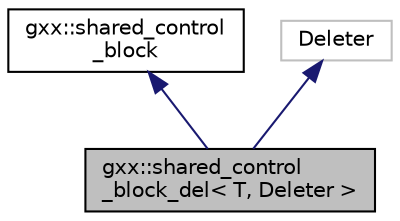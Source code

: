 digraph "gxx::shared_control_block_del&lt; T, Deleter &gt;"
{
  edge [fontname="Helvetica",fontsize="10",labelfontname="Helvetica",labelfontsize="10"];
  node [fontname="Helvetica",fontsize="10",shape=record];
  Node1 [label="gxx::shared_control\l_block_del\< T, Deleter \>",height=0.2,width=0.4,color="black", fillcolor="grey75", style="filled", fontcolor="black"];
  Node2 -> Node1 [dir="back",color="midnightblue",fontsize="10",style="solid",fontname="Helvetica"];
  Node2 [label="gxx::shared_control\l_block",height=0.2,width=0.4,color="black", fillcolor="white", style="filled",URL="$classgxx_1_1shared__control__block.html"];
  Node3 -> Node1 [dir="back",color="midnightblue",fontsize="10",style="solid",fontname="Helvetica"];
  Node3 [label="Deleter",height=0.2,width=0.4,color="grey75", fillcolor="white", style="filled"];
}
